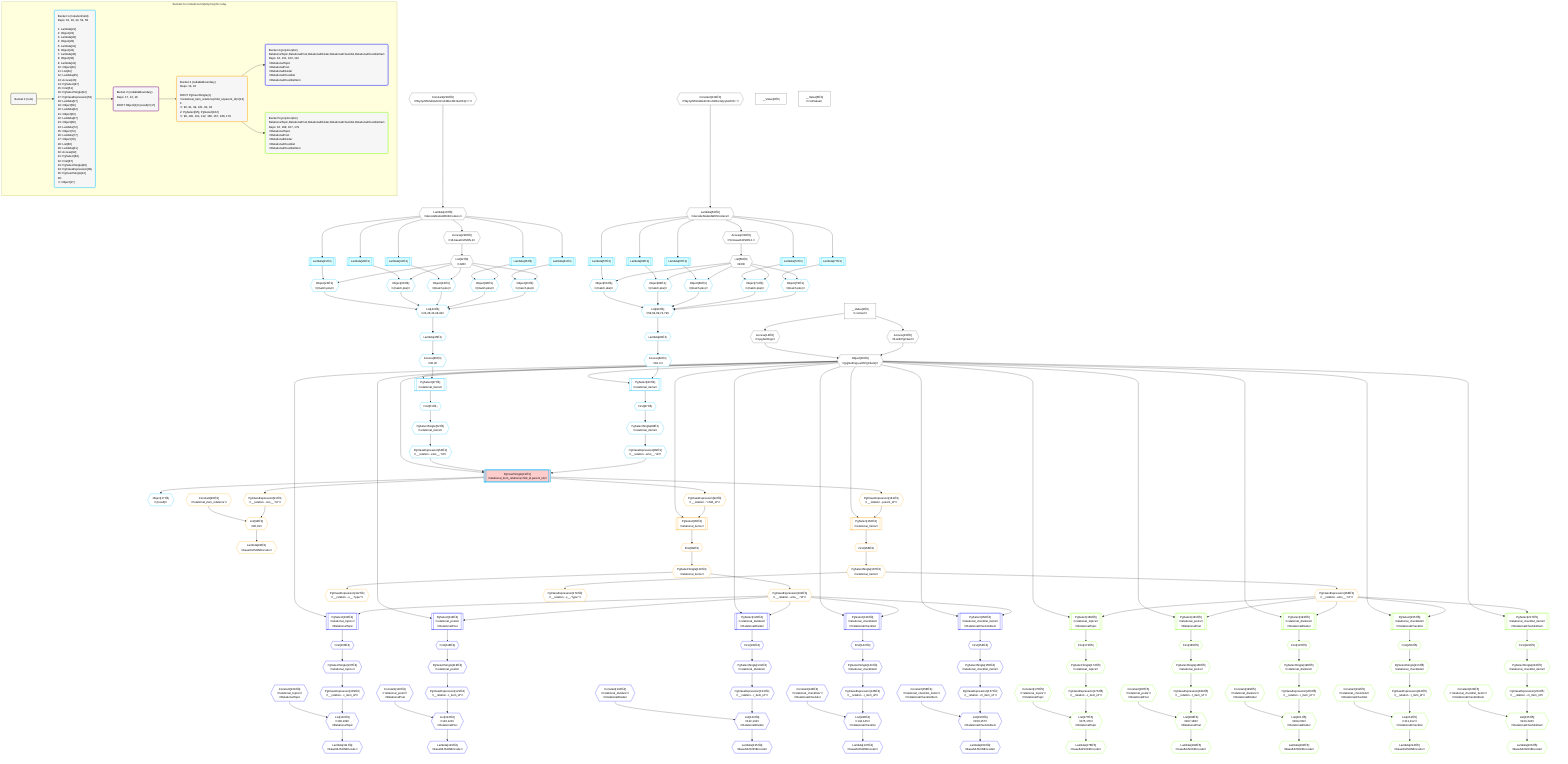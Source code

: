 %%{init: {'themeVariables': { 'fontSize': '12px'}}}%%
graph TD
    classDef path fill:#eee,stroke:#000,color:#000
    classDef plan fill:#fff,stroke-width:1px,color:#000
    classDef itemplan fill:#fff,stroke-width:2px,color:#000
    classDef unbatchedplan fill:#dff,stroke-width:1px,color:#000
    classDef sideeffectplan fill:#fcc,stroke-width:2px,color:#000
    classDef bucket fill:#f6f6f6,color:#000,stroke-width:2px,text-align:left


    %% plan dependencies
    Object16{{"Object[16∈0]<br />ᐸ{pgSettings,withPgClient}ᐳ"}}:::plan
    Access14{{"Access[14∈0]<br />ᐸ3.pgSettingsᐳ"}}:::plan
    Access15{{"Access[15∈0]<br />ᐸ3.withPgClientᐳ"}}:::plan
    Access14 & Access15 --> Object16
    __Value3["__Value[3∈0]<br />ᐸcontextᐳ"]:::plan
    __Value3 --> Access14
    __Value3 --> Access15
    Lambda18{{"Lambda[18∈0]<br />ᐸdecodeNodeIdWithCodecsᐳ"}}:::plan
    Constant229{{"Constant[229∈0]<br />ᐸ'WyJyZWxhdGlvbmFsX3Bvc3RzIiw0XQ=='ᐳ"}}:::plan
    Constant229 --> Lambda18
    Access228{{"Access[228∈0]<br />ᐸ18.base64JSON.1ᐳ"}}:::plan
    Lambda18 --> Access228
    List22{{"List[22∈0]<br />ᐸ228ᐳ"}}:::plan
    Access228 --> List22
    Lambda54{{"Lambda[54∈0]<br />ᐸdecodeNodeIdWithCodecsᐳ"}}:::plan
    Constant231{{"Constant[231∈0]<br />ᐸ'WyJyZWxhdGlvbmFsX3RvcGljcyIsMV0='ᐳ"}}:::plan
    Constant231 --> Lambda54
    Access230{{"Access[230∈0]<br />ᐸ54.base64JSON.1ᐳ"}}:::plan
    Lambda54 --> Access230
    List58{{"List[58∈0]<br />ᐸ230ᐳ"}}:::plan
    Access230 --> List58
    __Value0["__Value[0∈0]"]:::plan
    __Value5["__Value[5∈0]<br />ᐸrootValueᐳ"]:::plan
    List44{{"List[44∈1]<br />ᐸ23,28,33,38,43ᐳ"}}:::plan
    Object23{{"Object[23∈1]<br />ᐸ{match,pks}ᐳ"}}:::plan
    Object28{{"Object[28∈1]<br />ᐸ{match,pks}ᐳ"}}:::plan
    Object33{{"Object[33∈1]<br />ᐸ{match,pks}ᐳ"}}:::plan
    Object38{{"Object[38∈1]<br />ᐸ{match,pks}ᐳ"}}:::plan
    Object43{{"Object[43∈1]<br />ᐸ{match,pks}ᐳ"}}:::plan
    Object23 & Object28 & Object33 & Object38 & Object43 --> List44
    List80{{"List[80∈1]<br />ᐸ59,64,69,74,79ᐳ"}}:::plan
    Object59{{"Object[59∈1]<br />ᐸ{match,pks}ᐳ"}}:::plan
    Object64{{"Object[64∈1]<br />ᐸ{match,pks}ᐳ"}}:::plan
    Object69{{"Object[69∈1]<br />ᐸ{match,pks}ᐳ"}}:::plan
    Object74{{"Object[74∈1]<br />ᐸ{match,pks}ᐳ"}}:::plan
    Object79{{"Object[79∈1]<br />ᐸ{match,pks}ᐳ"}}:::plan
    Object59 & Object64 & Object69 & Object74 & Object79 --> List80
    PgInsertSingle13[["PgInsertSingle[13∈1]<br />ᐸrelational_item_relations(child_id,parent_id)ᐳ"]]:::sideeffectplan
    PgClassExpression53{{"PgClassExpression[53∈1]<br />ᐸ__relation...ems__.”id”ᐳ"}}:::plan
    PgClassExpression89{{"PgClassExpression[89∈1]<br />ᐸ__relation...ems__.”id”ᐳ"}}:::plan
    Object16 & PgClassExpression53 & PgClassExpression89 --> PgInsertSingle13
    Lambda21[["Lambda[21∈1]"]]:::unbatchedplan
    Lambda21 & List22 --> Object23
    Lambda26[["Lambda[26∈1]"]]:::unbatchedplan
    Lambda26 & List22 --> Object28
    Lambda31[["Lambda[31∈1]"]]:::unbatchedplan
    Lambda31 & List22 --> Object33
    Lambda36[["Lambda[36∈1]"]]:::unbatchedplan
    Lambda36 & List22 --> Object38
    Lambda41[["Lambda[41∈1]"]]:::unbatchedplan
    Lambda41 & List22 --> Object43
    PgSelect47[["PgSelect[47∈1]<br />ᐸrelational_itemsᐳ"]]:::plan
    Access46{{"Access[46∈1]<br />ᐸ45.0ᐳ"}}:::plan
    Object16 & Access46 --> PgSelect47
    Lambda57[["Lambda[57∈1]"]]:::unbatchedplan
    Lambda57 & List58 --> Object59
    Lambda62[["Lambda[62∈1]"]]:::unbatchedplan
    Lambda62 & List58 --> Object64
    Lambda67[["Lambda[67∈1]"]]:::unbatchedplan
    Lambda67 & List58 --> Object69
    Lambda72[["Lambda[72∈1]"]]:::unbatchedplan
    Lambda72 & List58 --> Object74
    Lambda77[["Lambda[77∈1]"]]:::unbatchedplan
    Lambda77 & List58 --> Object79
    PgSelect83[["PgSelect[83∈1]<br />ᐸrelational_itemsᐳ"]]:::plan
    Access82{{"Access[82∈1]<br />ᐸ81.0ᐳ"}}:::plan
    Object16 & Access82 --> PgSelect83
    Lambda18 --> Lambda21
    Lambda18 --> Lambda26
    Lambda18 --> Lambda31
    Lambda18 --> Lambda36
    Lambda18 --> Lambda41
    Lambda45{{"Lambda[45∈1]"}}:::plan
    List44 --> Lambda45
    Lambda45 --> Access46
    First51{{"First[51∈1]"}}:::plan
    PgSelect47 --> First51
    PgSelectSingle52{{"PgSelectSingle[52∈1]<br />ᐸrelational_itemsᐳ"}}:::plan
    First51 --> PgSelectSingle52
    PgSelectSingle52 --> PgClassExpression53
    Lambda54 --> Lambda57
    Lambda54 --> Lambda62
    Lambda54 --> Lambda67
    Lambda54 --> Lambda72
    Lambda54 --> Lambda77
    Lambda81{{"Lambda[81∈1]"}}:::plan
    List80 --> Lambda81
    Lambda81 --> Access82
    First87{{"First[87∈1]"}}:::plan
    PgSelect83 --> First87
    PgSelectSingle88{{"PgSelectSingle[88∈1]<br />ᐸrelational_itemsᐳ"}}:::plan
    First87 --> PgSelectSingle88
    PgSelectSingle88 --> PgClassExpression89
    Object17{{"Object[17∈1]<br />ᐸ{result}ᐳ"}}:::plan
    PgInsertSingle13 --> Object17
    List92{{"List[92∈3]<br />ᐸ90,91ᐳ"}}:::plan
    Constant90{{"Constant[90∈3]<br />ᐸ'relational_item_relations'ᐳ"}}:::plan
    PgClassExpression91{{"PgClassExpression[91∈3]<br />ᐸ__relation...ons__.”id”ᐳ"}}:::plan
    Constant90 & PgClassExpression91 --> List92
    PgSelect95[["PgSelect[95∈3]<br />ᐸrelational_itemsᐳ"]]:::plan
    PgClassExpression94{{"PgClassExpression[94∈3]<br />ᐸ__relation...”child_id”ᐳ"}}:::plan
    Object16 & PgClassExpression94 --> PgSelect95
    PgSelect162[["PgSelect[162∈3]<br />ᐸrelational_itemsᐳ"]]:::plan
    PgClassExpression161{{"PgClassExpression[161∈3]<br />ᐸ__relation...parent_id”ᐳ"}}:::plan
    Object16 & PgClassExpression161 --> PgSelect162
    PgInsertSingle13 --> PgClassExpression91
    Lambda93{{"Lambda[93∈3]<br />ᐸbase64JSONEncodeᐳ"}}:::plan
    List92 --> Lambda93
    PgInsertSingle13 --> PgClassExpression94
    First99{{"First[99∈3]"}}:::plan
    PgSelect95 --> First99
    PgSelectSingle100{{"PgSelectSingle[100∈3]<br />ᐸrelational_itemsᐳ"}}:::plan
    First99 --> PgSelectSingle100
    PgClassExpression101{{"PgClassExpression[101∈3]<br />ᐸ__relation...ems__.”id”ᐳ"}}:::plan
    PgSelectSingle100 --> PgClassExpression101
    PgClassExpression112{{"PgClassExpression[112∈3]<br />ᐸ__relation...s__.”type”ᐳ"}}:::plan
    PgSelectSingle100 --> PgClassExpression112
    PgInsertSingle13 --> PgClassExpression161
    First166{{"First[166∈3]"}}:::plan
    PgSelect162 --> First166
    PgSelectSingle167{{"PgSelectSingle[167∈3]<br />ᐸrelational_itemsᐳ"}}:::plan
    First166 --> PgSelectSingle167
    PgClassExpression168{{"PgClassExpression[168∈3]<br />ᐸ__relation...ems__.”id”ᐳ"}}:::plan
    PgSelectSingle167 --> PgClassExpression168
    PgClassExpression179{{"PgClassExpression[179∈3]<br />ᐸ__relation...s__.”type”ᐳ"}}:::plan
    PgSelectSingle167 --> PgClassExpression179
    PgSelect169[["PgSelect[169∈5]<br />ᐸrelational_topicsᐳ<br />ᐳRelationalTopic"]]:::plan
    Object16 & PgClassExpression168 --> PgSelect169
    List177{{"List[177∈5]<br />ᐸ175,176ᐳ<br />ᐳRelationalTopic"}}:::plan
    Constant175{{"Constant[175∈5]<br />ᐸ'relational_topics'ᐳ<br />ᐳRelationalTopic"}}:::plan
    PgClassExpression176{{"PgClassExpression[176∈5]<br />ᐸ__relation...c_item_id”ᐳ"}}:::plan
    Constant175 & PgClassExpression176 --> List177
    PgSelect181[["PgSelect[181∈5]<br />ᐸrelational_postsᐳ<br />ᐳRelationalPost"]]:::plan
    Object16 & PgClassExpression168 --> PgSelect181
    List189{{"List[189∈5]<br />ᐸ187,188ᐳ<br />ᐳRelationalPost"}}:::plan
    Constant187{{"Constant[187∈5]<br />ᐸ'relational_posts'ᐳ<br />ᐳRelationalPost"}}:::plan
    PgClassExpression188{{"PgClassExpression[188∈5]<br />ᐸ__relation...t_item_id”ᐳ"}}:::plan
    Constant187 & PgClassExpression188 --> List189
    PgSelect193[["PgSelect[193∈5]<br />ᐸrelational_dividersᐳ<br />ᐳRelationalDivider"]]:::plan
    Object16 & PgClassExpression168 --> PgSelect193
    List201{{"List[201∈5]<br />ᐸ199,200ᐳ<br />ᐳRelationalDivider"}}:::plan
    Constant199{{"Constant[199∈5]<br />ᐸ'relational_dividers'ᐳ<br />ᐳRelationalDivider"}}:::plan
    PgClassExpression200{{"PgClassExpression[200∈5]<br />ᐸ__relation...r_item_id”ᐳ"}}:::plan
    Constant199 & PgClassExpression200 --> List201
    PgSelect205[["PgSelect[205∈5]<br />ᐸrelational_checklistsᐳ<br />ᐳRelationalChecklist"]]:::plan
    Object16 & PgClassExpression168 --> PgSelect205
    List213{{"List[213∈5]<br />ᐸ211,212ᐳ<br />ᐳRelationalChecklist"}}:::plan
    Constant211{{"Constant[211∈5]<br />ᐸ'relational_checklists'ᐳ<br />ᐳRelationalChecklist"}}:::plan
    PgClassExpression212{{"PgClassExpression[212∈5]<br />ᐸ__relation...t_item_id”ᐳ"}}:::plan
    Constant211 & PgClassExpression212 --> List213
    PgSelect217[["PgSelect[217∈5]<br />ᐸrelational_checklist_itemsᐳ<br />ᐳRelationalChecklistItem"]]:::plan
    Object16 & PgClassExpression168 --> PgSelect217
    List225{{"List[225∈5]<br />ᐸ223,224ᐳ<br />ᐳRelationalChecklistItem"}}:::plan
    Constant223{{"Constant[223∈5]<br />ᐸ'relational_checklist_items'ᐳ<br />ᐳRelationalChecklistItem"}}:::plan
    PgClassExpression224{{"PgClassExpression[224∈5]<br />ᐸ__relation...m_item_id”ᐳ"}}:::plan
    Constant223 & PgClassExpression224 --> List225
    First173{{"First[173∈5]"}}:::plan
    PgSelect169 --> First173
    PgSelectSingle174{{"PgSelectSingle[174∈5]<br />ᐸrelational_topicsᐳ"}}:::plan
    First173 --> PgSelectSingle174
    PgSelectSingle174 --> PgClassExpression176
    Lambda178{{"Lambda[178∈5]<br />ᐸbase64JSONEncodeᐳ"}}:::plan
    List177 --> Lambda178
    First185{{"First[185∈5]"}}:::plan
    PgSelect181 --> First185
    PgSelectSingle186{{"PgSelectSingle[186∈5]<br />ᐸrelational_postsᐳ"}}:::plan
    First185 --> PgSelectSingle186
    PgSelectSingle186 --> PgClassExpression188
    Lambda190{{"Lambda[190∈5]<br />ᐸbase64JSONEncodeᐳ"}}:::plan
    List189 --> Lambda190
    First197{{"First[197∈5]"}}:::plan
    PgSelect193 --> First197
    PgSelectSingle198{{"PgSelectSingle[198∈5]<br />ᐸrelational_dividersᐳ"}}:::plan
    First197 --> PgSelectSingle198
    PgSelectSingle198 --> PgClassExpression200
    Lambda202{{"Lambda[202∈5]<br />ᐸbase64JSONEncodeᐳ"}}:::plan
    List201 --> Lambda202
    First209{{"First[209∈5]"}}:::plan
    PgSelect205 --> First209
    PgSelectSingle210{{"PgSelectSingle[210∈5]<br />ᐸrelational_checklistsᐳ"}}:::plan
    First209 --> PgSelectSingle210
    PgSelectSingle210 --> PgClassExpression212
    Lambda214{{"Lambda[214∈5]<br />ᐸbase64JSONEncodeᐳ"}}:::plan
    List213 --> Lambda214
    First221{{"First[221∈5]"}}:::plan
    PgSelect217 --> First221
    PgSelectSingle222{{"PgSelectSingle[222∈5]<br />ᐸrelational_checklist_itemsᐳ"}}:::plan
    First221 --> PgSelectSingle222
    PgSelectSingle222 --> PgClassExpression224
    Lambda226{{"Lambda[226∈5]<br />ᐸbase64JSONEncodeᐳ"}}:::plan
    List225 --> Lambda226
    PgSelect102[["PgSelect[102∈4]<br />ᐸrelational_topicsᐳ<br />ᐳRelationalTopic"]]:::plan
    Object16 & PgClassExpression101 --> PgSelect102
    List110{{"List[110∈4]<br />ᐸ108,109ᐳ<br />ᐳRelationalTopic"}}:::plan
    Constant108{{"Constant[108∈4]<br />ᐸ'relational_topics'ᐳ<br />ᐳRelationalTopic"}}:::plan
    PgClassExpression109{{"PgClassExpression[109∈4]<br />ᐸ__relation...c_item_id”ᐳ"}}:::plan
    Constant108 & PgClassExpression109 --> List110
    PgSelect114[["PgSelect[114∈4]<br />ᐸrelational_postsᐳ<br />ᐳRelationalPost"]]:::plan
    Object16 & PgClassExpression101 --> PgSelect114
    List122{{"List[122∈4]<br />ᐸ120,121ᐳ<br />ᐳRelationalPost"}}:::plan
    Constant120{{"Constant[120∈4]<br />ᐸ'relational_posts'ᐳ<br />ᐳRelationalPost"}}:::plan
    PgClassExpression121{{"PgClassExpression[121∈4]<br />ᐸ__relation...t_item_id”ᐳ"}}:::plan
    Constant120 & PgClassExpression121 --> List122
    PgSelect126[["PgSelect[126∈4]<br />ᐸrelational_dividersᐳ<br />ᐳRelationalDivider"]]:::plan
    Object16 & PgClassExpression101 --> PgSelect126
    List134{{"List[134∈4]<br />ᐸ132,133ᐳ<br />ᐳRelationalDivider"}}:::plan
    Constant132{{"Constant[132∈4]<br />ᐸ'relational_dividers'ᐳ<br />ᐳRelationalDivider"}}:::plan
    PgClassExpression133{{"PgClassExpression[133∈4]<br />ᐸ__relation...r_item_id”ᐳ"}}:::plan
    Constant132 & PgClassExpression133 --> List134
    PgSelect138[["PgSelect[138∈4]<br />ᐸrelational_checklistsᐳ<br />ᐳRelationalChecklist"]]:::plan
    Object16 & PgClassExpression101 --> PgSelect138
    List146{{"List[146∈4]<br />ᐸ144,145ᐳ<br />ᐳRelationalChecklist"}}:::plan
    Constant144{{"Constant[144∈4]<br />ᐸ'relational_checklists'ᐳ<br />ᐳRelationalChecklist"}}:::plan
    PgClassExpression145{{"PgClassExpression[145∈4]<br />ᐸ__relation...t_item_id”ᐳ"}}:::plan
    Constant144 & PgClassExpression145 --> List146
    PgSelect150[["PgSelect[150∈4]<br />ᐸrelational_checklist_itemsᐳ<br />ᐳRelationalChecklistItem"]]:::plan
    Object16 & PgClassExpression101 --> PgSelect150
    List158{{"List[158∈4]<br />ᐸ156,157ᐳ<br />ᐳRelationalChecklistItem"}}:::plan
    Constant156{{"Constant[156∈4]<br />ᐸ'relational_checklist_items'ᐳ<br />ᐳRelationalChecklistItem"}}:::plan
    PgClassExpression157{{"PgClassExpression[157∈4]<br />ᐸ__relation...m_item_id”ᐳ"}}:::plan
    Constant156 & PgClassExpression157 --> List158
    First106{{"First[106∈4]"}}:::plan
    PgSelect102 --> First106
    PgSelectSingle107{{"PgSelectSingle[107∈4]<br />ᐸrelational_topicsᐳ"}}:::plan
    First106 --> PgSelectSingle107
    PgSelectSingle107 --> PgClassExpression109
    Lambda111{{"Lambda[111∈4]<br />ᐸbase64JSONEncodeᐳ"}}:::plan
    List110 --> Lambda111
    First118{{"First[118∈4]"}}:::plan
    PgSelect114 --> First118
    PgSelectSingle119{{"PgSelectSingle[119∈4]<br />ᐸrelational_postsᐳ"}}:::plan
    First118 --> PgSelectSingle119
    PgSelectSingle119 --> PgClassExpression121
    Lambda123{{"Lambda[123∈4]<br />ᐸbase64JSONEncodeᐳ"}}:::plan
    List122 --> Lambda123
    First130{{"First[130∈4]"}}:::plan
    PgSelect126 --> First130
    PgSelectSingle131{{"PgSelectSingle[131∈4]<br />ᐸrelational_dividersᐳ"}}:::plan
    First130 --> PgSelectSingle131
    PgSelectSingle131 --> PgClassExpression133
    Lambda135{{"Lambda[135∈4]<br />ᐸbase64JSONEncodeᐳ"}}:::plan
    List134 --> Lambda135
    First142{{"First[142∈4]"}}:::plan
    PgSelect138 --> First142
    PgSelectSingle143{{"PgSelectSingle[143∈4]<br />ᐸrelational_checklistsᐳ"}}:::plan
    First142 --> PgSelectSingle143
    PgSelectSingle143 --> PgClassExpression145
    Lambda147{{"Lambda[147∈4]<br />ᐸbase64JSONEncodeᐳ"}}:::plan
    List146 --> Lambda147
    First154{{"First[154∈4]"}}:::plan
    PgSelect150 --> First154
    PgSelectSingle155{{"PgSelectSingle[155∈4]<br />ᐸrelational_checklist_itemsᐳ"}}:::plan
    First154 --> PgSelectSingle155
    PgSelectSingle155 --> PgClassExpression157
    Lambda159{{"Lambda[159∈4]<br />ᐸbase64JSONEncodeᐳ"}}:::plan
    List158 --> Lambda159

    %% define steps

    subgraph "Buckets for mutations/v4/polymorphic.relay"
    Bucket0("Bucket 0 (root)"):::bucket
    classDef bucket0 stroke:#696969
    class Bucket0,__Value0,__Value3,__Value5,Access14,Access15,Object16,Lambda18,List22,Lambda54,List58,Access228,Constant229,Access230,Constant231 bucket0
    Bucket1("Bucket 1 (mutationField)<br />Deps: 16, 18, 22, 54, 58<br /><br />1: Lambda[21]<br />2: Object[23]<br />3: Lambda[26]<br />4: Object[28]<br />5: Lambda[31]<br />6: Object[33]<br />7: Lambda[36]<br />8: Object[38]<br />9: Lambda[41]<br />10: Object[43]<br />11: List[44]<br />12: Lambda[45]<br />13: Access[46]<br />14: PgSelect[47]<br />15: First[51]<br />16: PgSelectSingle[52]<br />17: PgClassExpression[53]<br />18: Lambda[57]<br />19: Object[59]<br />20: Lambda[62]<br />21: Object[64]<br />22: Lambda[67]<br />23: Object[69]<br />24: Lambda[72]<br />25: Object[74]<br />26: Lambda[77]<br />27: Object[79]<br />28: List[80]<br />29: Lambda[81]<br />30: Access[82]<br />31: PgSelect[83]<br />32: First[87]<br />33: PgSelectSingle[88]<br />34: PgClassExpression[89]<br />35: PgInsertSingle[13]<br />36: <br />ᐳ: Object[17]"):::bucket
    classDef bucket1 stroke:#00bfff
    class Bucket1,PgInsertSingle13,Object17,Lambda21,Object23,Lambda26,Object28,Lambda31,Object33,Lambda36,Object38,Lambda41,Object43,List44,Lambda45,Access46,PgSelect47,First51,PgSelectSingle52,PgClassExpression53,Lambda57,Object59,Lambda62,Object64,Lambda67,Object69,Lambda72,Object74,Lambda77,Object79,List80,Lambda81,Access82,PgSelect83,First87,PgSelectSingle88,PgClassExpression89 bucket1
    Bucket2("Bucket 2 (nullableBoundary)<br />Deps: 17, 13, 16<br /><br />ROOT Object{1}ᐸ{result}ᐳ[17]"):::bucket
    classDef bucket2 stroke:#7f007f
    class Bucket2 bucket2
    Bucket3("Bucket 3 (nullableBoundary)<br />Deps: 13, 16<br /><br />ROOT PgInsertSingle{1}ᐸrelational_item_relations(child_id,parent_id)ᐳ[13]<br />1: <br />ᐳ: 90, 91, 94, 161, 92, 93<br />2: PgSelect[95], PgSelect[162]<br />ᐳ: 99, 100, 101, 112, 166, 167, 168, 179"):::bucket
    classDef bucket3 stroke:#ffa500
    class Bucket3,Constant90,PgClassExpression91,List92,Lambda93,PgClassExpression94,PgSelect95,First99,PgSelectSingle100,PgClassExpression101,PgClassExpression112,PgClassExpression161,PgSelect162,First166,PgSelectSingle167,PgClassExpression168,PgClassExpression179 bucket3
    Bucket4("Bucket 4 (polymorphic)<br />RelationalTopic,RelationalPost,RelationalDivider,RelationalChecklist,RelationalChecklistItem<br />Deps: 16, 101, 100, 112<br />ᐳRelationalTopic<br />ᐳRelationalPost<br />ᐳRelationalDivider<br />ᐳRelationalChecklist<br />ᐳRelationalChecklistItem"):::bucket
    classDef bucket4 stroke:#0000ff
    class Bucket4,PgSelect102,First106,PgSelectSingle107,Constant108,PgClassExpression109,List110,Lambda111,PgSelect114,First118,PgSelectSingle119,Constant120,PgClassExpression121,List122,Lambda123,PgSelect126,First130,PgSelectSingle131,Constant132,PgClassExpression133,List134,Lambda135,PgSelect138,First142,PgSelectSingle143,Constant144,PgClassExpression145,List146,Lambda147,PgSelect150,First154,PgSelectSingle155,Constant156,PgClassExpression157,List158,Lambda159 bucket4
    Bucket5("Bucket 5 (polymorphic)<br />RelationalTopic,RelationalPost,RelationalDivider,RelationalChecklist,RelationalChecklistItem<br />Deps: 16, 168, 167, 179<br />ᐳRelationalTopic<br />ᐳRelationalPost<br />ᐳRelationalDivider<br />ᐳRelationalChecklist<br />ᐳRelationalChecklistItem"):::bucket
    classDef bucket5 stroke:#7fff00
    class Bucket5,PgSelect169,First173,PgSelectSingle174,Constant175,PgClassExpression176,List177,Lambda178,PgSelect181,First185,PgSelectSingle186,Constant187,PgClassExpression188,List189,Lambda190,PgSelect193,First197,PgSelectSingle198,Constant199,PgClassExpression200,List201,Lambda202,PgSelect205,First209,PgSelectSingle210,Constant211,PgClassExpression212,List213,Lambda214,PgSelect217,First221,PgSelectSingle222,Constant223,PgClassExpression224,List225,Lambda226 bucket5
    Bucket0 --> Bucket1
    Bucket1 --> Bucket2
    Bucket2 --> Bucket3
    Bucket3 --> Bucket4 & Bucket5
    end